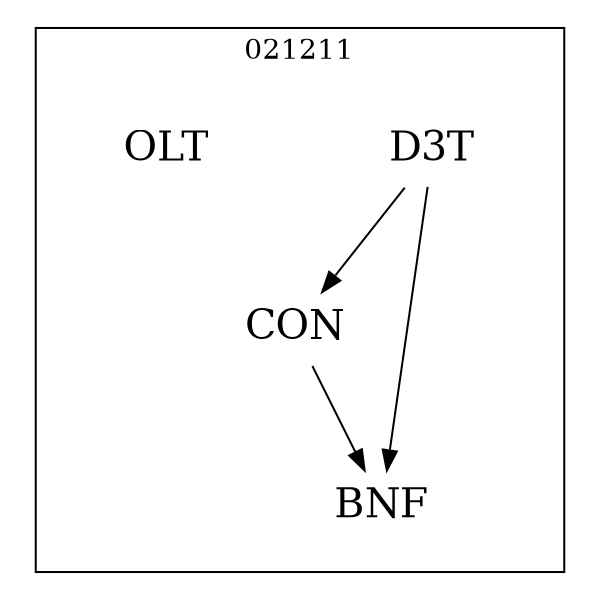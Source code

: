 strict digraph DAGS {
	size = "4,4!" ; ratio ="fill"; subgraph cluster_0{
			labeldoc = "t";
			label = "021211";node	[label= CON, shape = plaintext, fontsize=20] CON;node	[label= BNF, shape = plaintext, fontsize=20] BNF;node	[label= D3T, shape = plaintext, fontsize=20] D3T;node	[label= OLT, shape = plaintext, fontsize=20] OLT;
CON->BNF;
D3T->CON;
D3T->BNF;
	}}